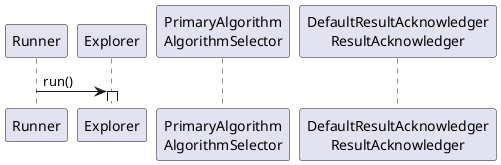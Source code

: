 @startuml Sequence_Diagram

participant Runner
participant Explorer
participant "PrimaryAlgorithm\nAlgorithmSelector" as PrimaryAlgorithm
participant "DefaultResultAcknowledger\nResultAcknowledger" as DefaultResultAcknowledger


Runner -> Explorer : run()
activate Explorer
